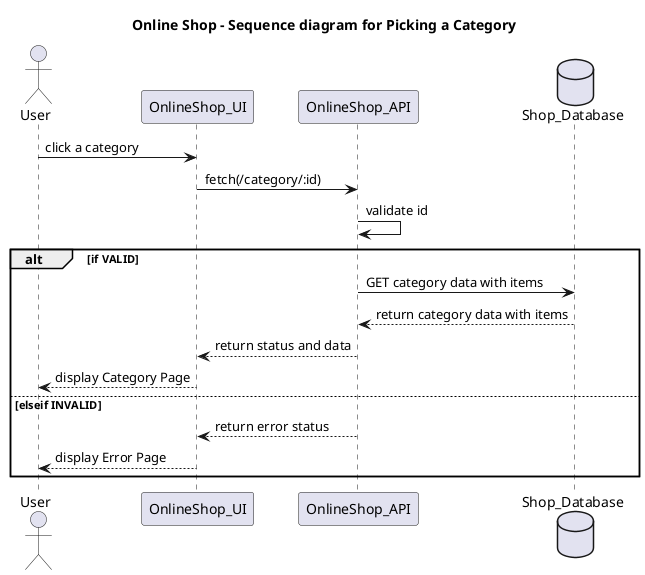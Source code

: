 @startuml

title Online Shop - Sequence diagram for Picking a Category

actor User

User -> OnlineShop_UI : click a category
OnlineShop_UI -> OnlineShop_API : fetch(/category/:id)

Database Shop_Database

OnlineShop_API -> OnlineShop_API : validate id

alt if VALID
  OnlineShop_API -> Shop_Database :  GET category data with items
  Shop_Database --> OnlineShop_API : return category data with items
  OnlineShop_API --> OnlineShop_UI : return status and data
  OnlineShop_UI --> User : display Category Page
else elseif INVALID
  OnlineShop_API --> OnlineShop_UI : return error status
  OnlineShop_UI --> User : display Error Page
end

@enduml